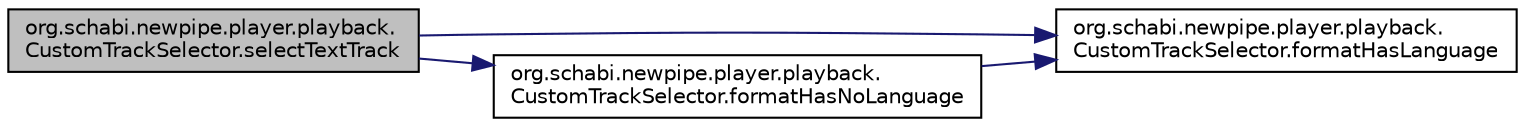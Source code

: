 digraph "org.schabi.newpipe.player.playback.CustomTrackSelector.selectTextTrack"
{
 // LATEX_PDF_SIZE
  edge [fontname="Helvetica",fontsize="10",labelfontname="Helvetica",labelfontsize="10"];
  node [fontname="Helvetica",fontsize="10",shape=record];
  rankdir="LR";
  Node3 [label="org.schabi.newpipe.player.playback.\lCustomTrackSelector.selectTextTrack",height=0.2,width=0.4,color="black", fillcolor="grey75", style="filled", fontcolor="black",tooltip=" "];
  Node3 -> Node4 [color="midnightblue",fontsize="10",style="solid",fontname="Helvetica"];
  Node4 [label="org.schabi.newpipe.player.playback.\lCustomTrackSelector.formatHasLanguage",height=0.2,width=0.4,color="black", fillcolor="white", style="filled",URL="$classorg_1_1schabi_1_1newpipe_1_1player_1_1playback_1_1_custom_track_selector.html#a653f3db7c749e6a695e482d2b64276e9",tooltip=" "];
  Node3 -> Node5 [color="midnightblue",fontsize="10",style="solid",fontname="Helvetica"];
  Node5 [label="org.schabi.newpipe.player.playback.\lCustomTrackSelector.formatHasNoLanguage",height=0.2,width=0.4,color="black", fillcolor="white", style="filled",URL="$classorg_1_1schabi_1_1newpipe_1_1player_1_1playback_1_1_custom_track_selector.html#a621927c49a8925169da37cc76c85d7f9",tooltip=" "];
  Node5 -> Node4 [color="midnightblue",fontsize="10",style="solid",fontname="Helvetica"];
}
